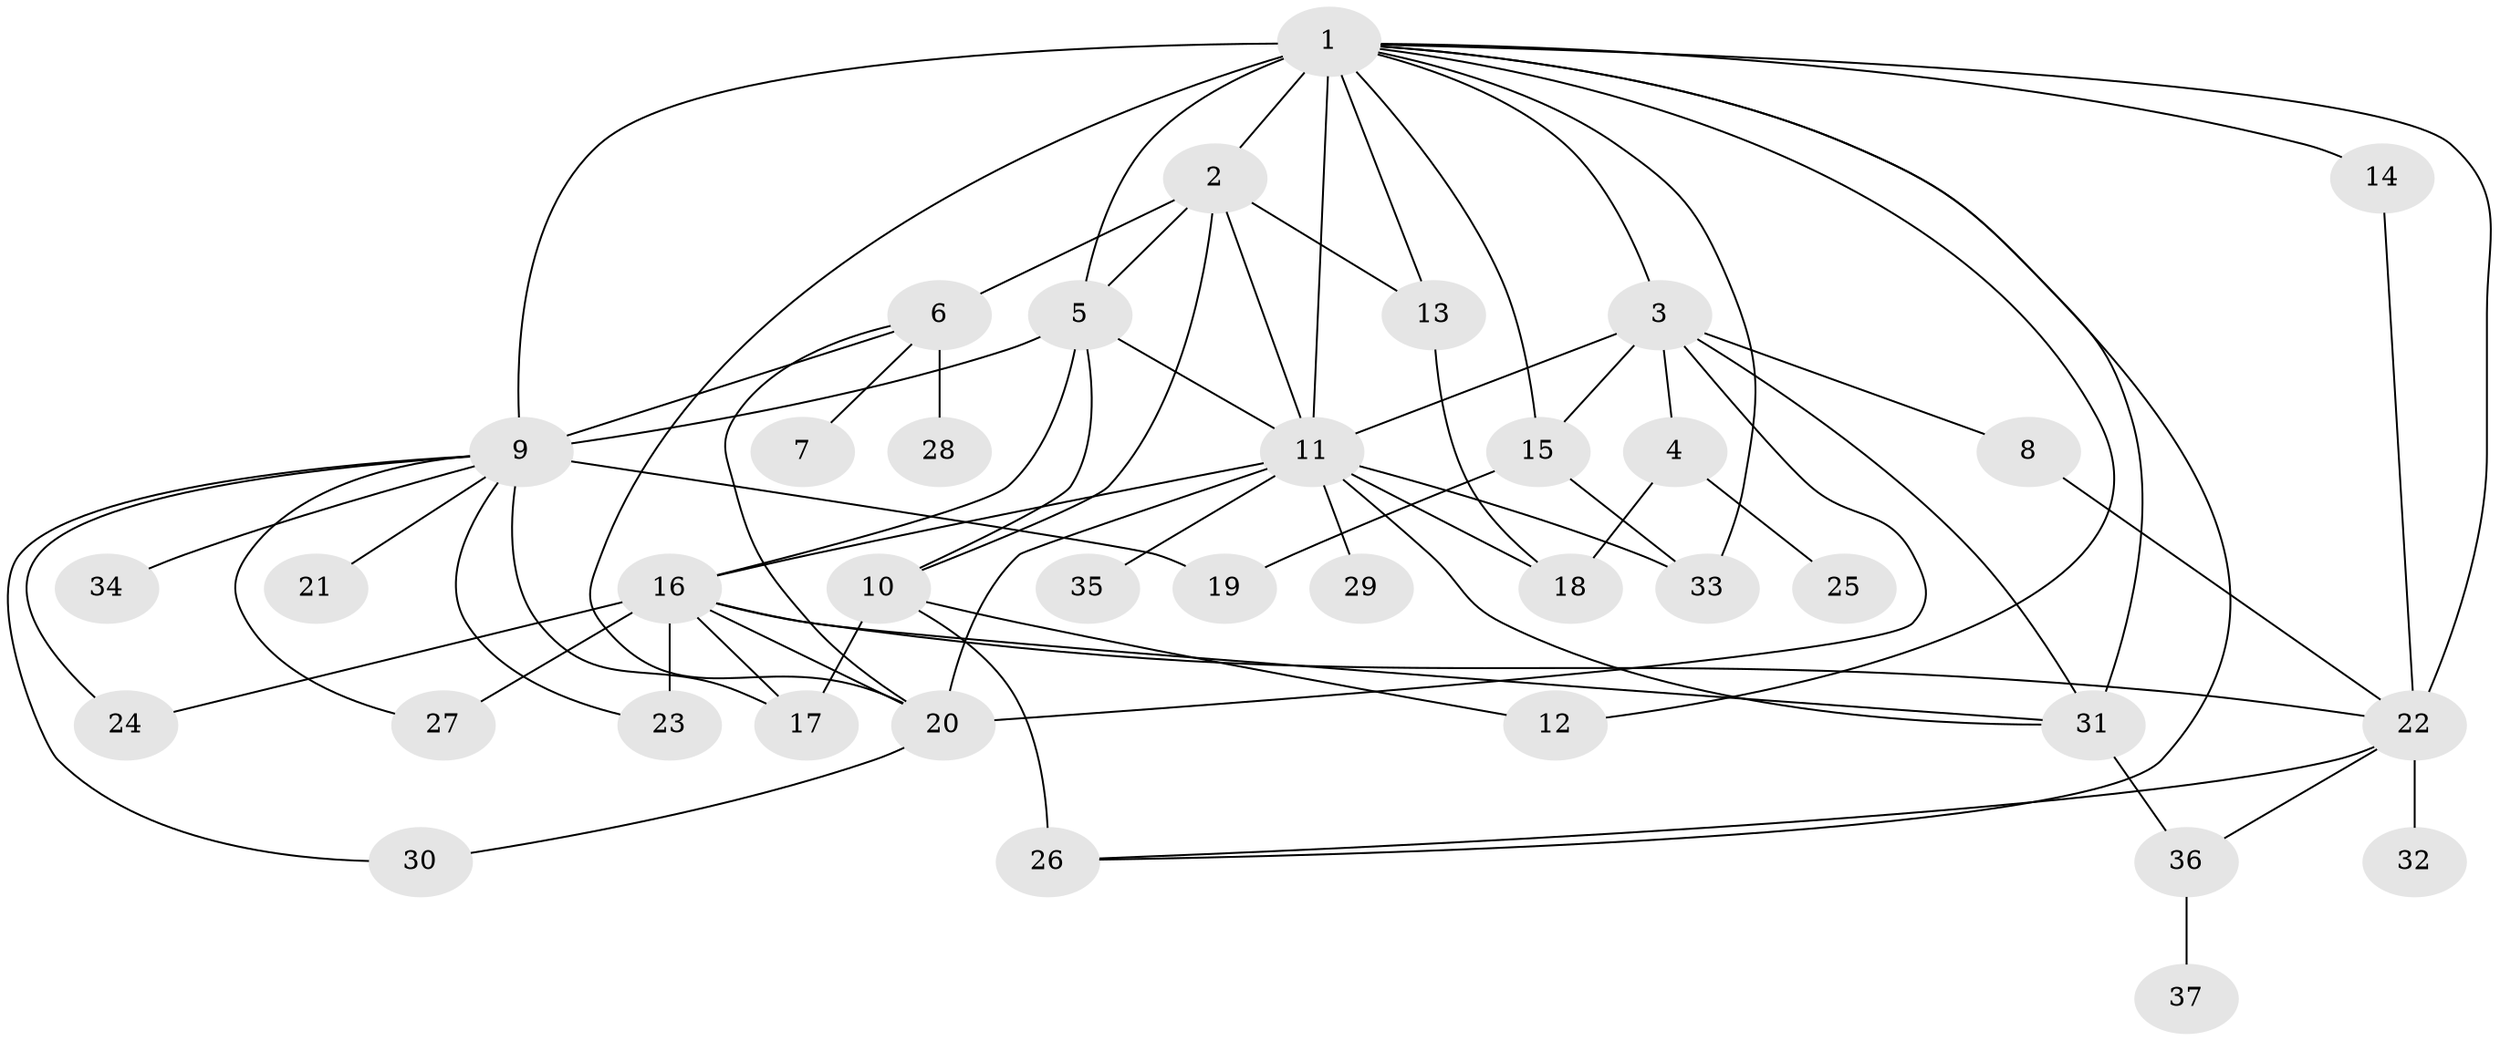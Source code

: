 // original degree distribution, {30: 0.01098901098901099, 5: 0.04395604395604396, 2: 0.21978021978021978, 6: 0.03296703296703297, 3: 0.10989010989010989, 4: 0.06593406593406594, 9: 0.02197802197802198, 1: 0.4065934065934066, 7: 0.04395604395604396, 11: 0.01098901098901099, 10: 0.01098901098901099, 8: 0.02197802197802198}
// Generated by graph-tools (version 1.1) at 2025/50/03/04/25 22:50:19]
// undirected, 37 vertices, 71 edges
graph export_dot {
  node [color=gray90,style=filled];
  1;
  2;
  3;
  4;
  5;
  6;
  7;
  8;
  9;
  10;
  11;
  12;
  13;
  14;
  15;
  16;
  17;
  18;
  19;
  20;
  21;
  22;
  23;
  24;
  25;
  26;
  27;
  28;
  29;
  30;
  31;
  32;
  33;
  34;
  35;
  36;
  37;
  1 -- 2 [weight=1.0];
  1 -- 3 [weight=3.0];
  1 -- 5 [weight=1.0];
  1 -- 9 [weight=10.0];
  1 -- 11 [weight=2.0];
  1 -- 12 [weight=1.0];
  1 -- 13 [weight=1.0];
  1 -- 14 [weight=1.0];
  1 -- 15 [weight=2.0];
  1 -- 20 [weight=1.0];
  1 -- 22 [weight=1.0];
  1 -- 26 [weight=2.0];
  1 -- 31 [weight=1.0];
  1 -- 33 [weight=1.0];
  2 -- 5 [weight=1.0];
  2 -- 6 [weight=1.0];
  2 -- 10 [weight=1.0];
  2 -- 11 [weight=1.0];
  2 -- 13 [weight=1.0];
  3 -- 4 [weight=1.0];
  3 -- 8 [weight=3.0];
  3 -- 11 [weight=1.0];
  3 -- 15 [weight=2.0];
  3 -- 20 [weight=1.0];
  3 -- 31 [weight=1.0];
  4 -- 18 [weight=1.0];
  4 -- 25 [weight=1.0];
  5 -- 9 [weight=1.0];
  5 -- 10 [weight=1.0];
  5 -- 11 [weight=2.0];
  5 -- 16 [weight=1.0];
  6 -- 7 [weight=1.0];
  6 -- 9 [weight=1.0];
  6 -- 20 [weight=1.0];
  6 -- 28 [weight=3.0];
  8 -- 22 [weight=1.0];
  9 -- 17 [weight=1.0];
  9 -- 19 [weight=1.0];
  9 -- 21 [weight=1.0];
  9 -- 23 [weight=1.0];
  9 -- 24 [weight=1.0];
  9 -- 27 [weight=1.0];
  9 -- 30 [weight=1.0];
  9 -- 34 [weight=1.0];
  10 -- 12 [weight=1.0];
  10 -- 17 [weight=5.0];
  10 -- 26 [weight=5.0];
  11 -- 16 [weight=3.0];
  11 -- 18 [weight=1.0];
  11 -- 20 [weight=1.0];
  11 -- 29 [weight=2.0];
  11 -- 31 [weight=1.0];
  11 -- 33 [weight=1.0];
  11 -- 35 [weight=1.0];
  13 -- 18 [weight=1.0];
  14 -- 22 [weight=1.0];
  15 -- 19 [weight=1.0];
  15 -- 33 [weight=1.0];
  16 -- 17 [weight=1.0];
  16 -- 20 [weight=1.0];
  16 -- 22 [weight=1.0];
  16 -- 23 [weight=3.0];
  16 -- 24 [weight=1.0];
  16 -- 27 [weight=1.0];
  16 -- 31 [weight=1.0];
  20 -- 30 [weight=1.0];
  22 -- 26 [weight=1.0];
  22 -- 32 [weight=1.0];
  22 -- 36 [weight=1.0];
  31 -- 36 [weight=1.0];
  36 -- 37 [weight=1.0];
}
